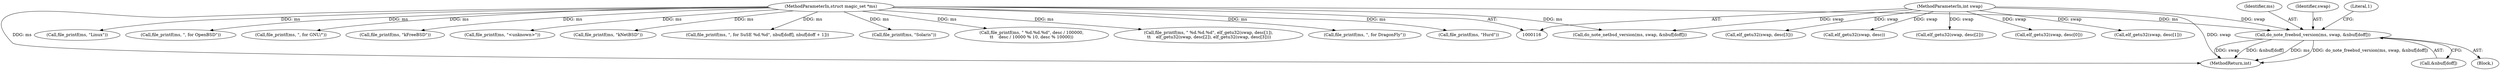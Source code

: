 digraph "0_file_ce90e05774dd77d86cfc8dfa6da57b32816841c4_2@API" {
"1000381" [label="(Call,do_note_freebsd_version(ms, swap, &nbuf[doff]))"];
"1000117" [label="(MethodParameterIn,struct magic_set *ms)"];
"1000120" [label="(MethodParameterIn,int swap)"];
"1000382" [label="(Identifier,ms)"];
"1000281" [label="(Call,file_printf(ms, \"<unknown>\"))"];
"1000270" [label="(Call,file_printf(ms, \"kNetBSD\"))"];
"1000381" [label="(Call,do_note_freebsd_version(ms, swap, &nbuf[doff]))"];
"1000155" [label="(Call,file_printf(ms, \", for SuSE %d.%d\", nbuf[doff], nbuf[doff + 1]))"];
"1000303" [label="(Call,elf_getu32(swap, desc[3]))"];
"1000117" [label="(MethodParameterIn,struct magic_set *ms)"];
"1000248" [label="(Call,file_printf(ms, \"Solaris\"))"];
"1000485" [label="(Call,file_printf(ms, \" %d.%d.%d\", desc / 100000,\n\t\t    desc / 10000 % 10, desc % 10000))"];
"1000120" [label="(MethodParameterIn,int swap)"];
"1000480" [label="(Call,elf_getu32(swap, desc))"];
"1000290" [label="(Call,file_printf(ms, \" %d.%d.%d\", elf_getu32(swap, desc[1]),\n \t\t    elf_getu32(swap, desc[2]), elf_getu32(swap, desc[3])))"];
"1000298" [label="(Call,elf_getu32(swap, desc[2]))"];
"1000460" [label="(Call,file_printf(ms, \", for DragonFly\"))"];
"1000376" [label="(Block,)"];
"1000237" [label="(Call,file_printf(ms, \"Hurd\"))"];
"1000217" [label="(Call,elf_getu32(swap, desc[0]))"];
"1000293" [label="(Call,elf_getu32(swap, desc[1]))"];
"1000507" [label="(MethodReturn,int)"];
"1000383" [label="(Identifier,swap)"];
"1000226" [label="(Call,file_printf(ms, \"Linux\"))"];
"1000343" [label="(Call,do_note_netbsd_version(ms, swap, &nbuf[doff]))"];
"1000420" [label="(Call,file_printf(ms, \", for OpenBSD\"))"];
"1000209" [label="(Call,file_printf(ms, \", for GNU/\"))"];
"1000259" [label="(Call,file_printf(ms, \"kFreeBSD\"))"];
"1000389" [label="(Literal,1)"];
"1000384" [label="(Call,&nbuf[doff])"];
"1000381" -> "1000376"  [label="AST: "];
"1000381" -> "1000384"  [label="CFG: "];
"1000382" -> "1000381"  [label="AST: "];
"1000383" -> "1000381"  [label="AST: "];
"1000384" -> "1000381"  [label="AST: "];
"1000389" -> "1000381"  [label="CFG: "];
"1000381" -> "1000507"  [label="DDG: swap"];
"1000381" -> "1000507"  [label="DDG: &nbuf[doff]"];
"1000381" -> "1000507"  [label="DDG: ms"];
"1000381" -> "1000507"  [label="DDG: do_note_freebsd_version(ms, swap, &nbuf[doff])"];
"1000117" -> "1000381"  [label="DDG: ms"];
"1000120" -> "1000381"  [label="DDG: swap"];
"1000117" -> "1000116"  [label="AST: "];
"1000117" -> "1000507"  [label="DDG: ms"];
"1000117" -> "1000155"  [label="DDG: ms"];
"1000117" -> "1000209"  [label="DDG: ms"];
"1000117" -> "1000226"  [label="DDG: ms"];
"1000117" -> "1000237"  [label="DDG: ms"];
"1000117" -> "1000248"  [label="DDG: ms"];
"1000117" -> "1000259"  [label="DDG: ms"];
"1000117" -> "1000270"  [label="DDG: ms"];
"1000117" -> "1000281"  [label="DDG: ms"];
"1000117" -> "1000290"  [label="DDG: ms"];
"1000117" -> "1000343"  [label="DDG: ms"];
"1000117" -> "1000420"  [label="DDG: ms"];
"1000117" -> "1000460"  [label="DDG: ms"];
"1000117" -> "1000485"  [label="DDG: ms"];
"1000120" -> "1000116"  [label="AST: "];
"1000120" -> "1000507"  [label="DDG: swap"];
"1000120" -> "1000217"  [label="DDG: swap"];
"1000120" -> "1000293"  [label="DDG: swap"];
"1000120" -> "1000298"  [label="DDG: swap"];
"1000120" -> "1000303"  [label="DDG: swap"];
"1000120" -> "1000343"  [label="DDG: swap"];
"1000120" -> "1000480"  [label="DDG: swap"];
}
